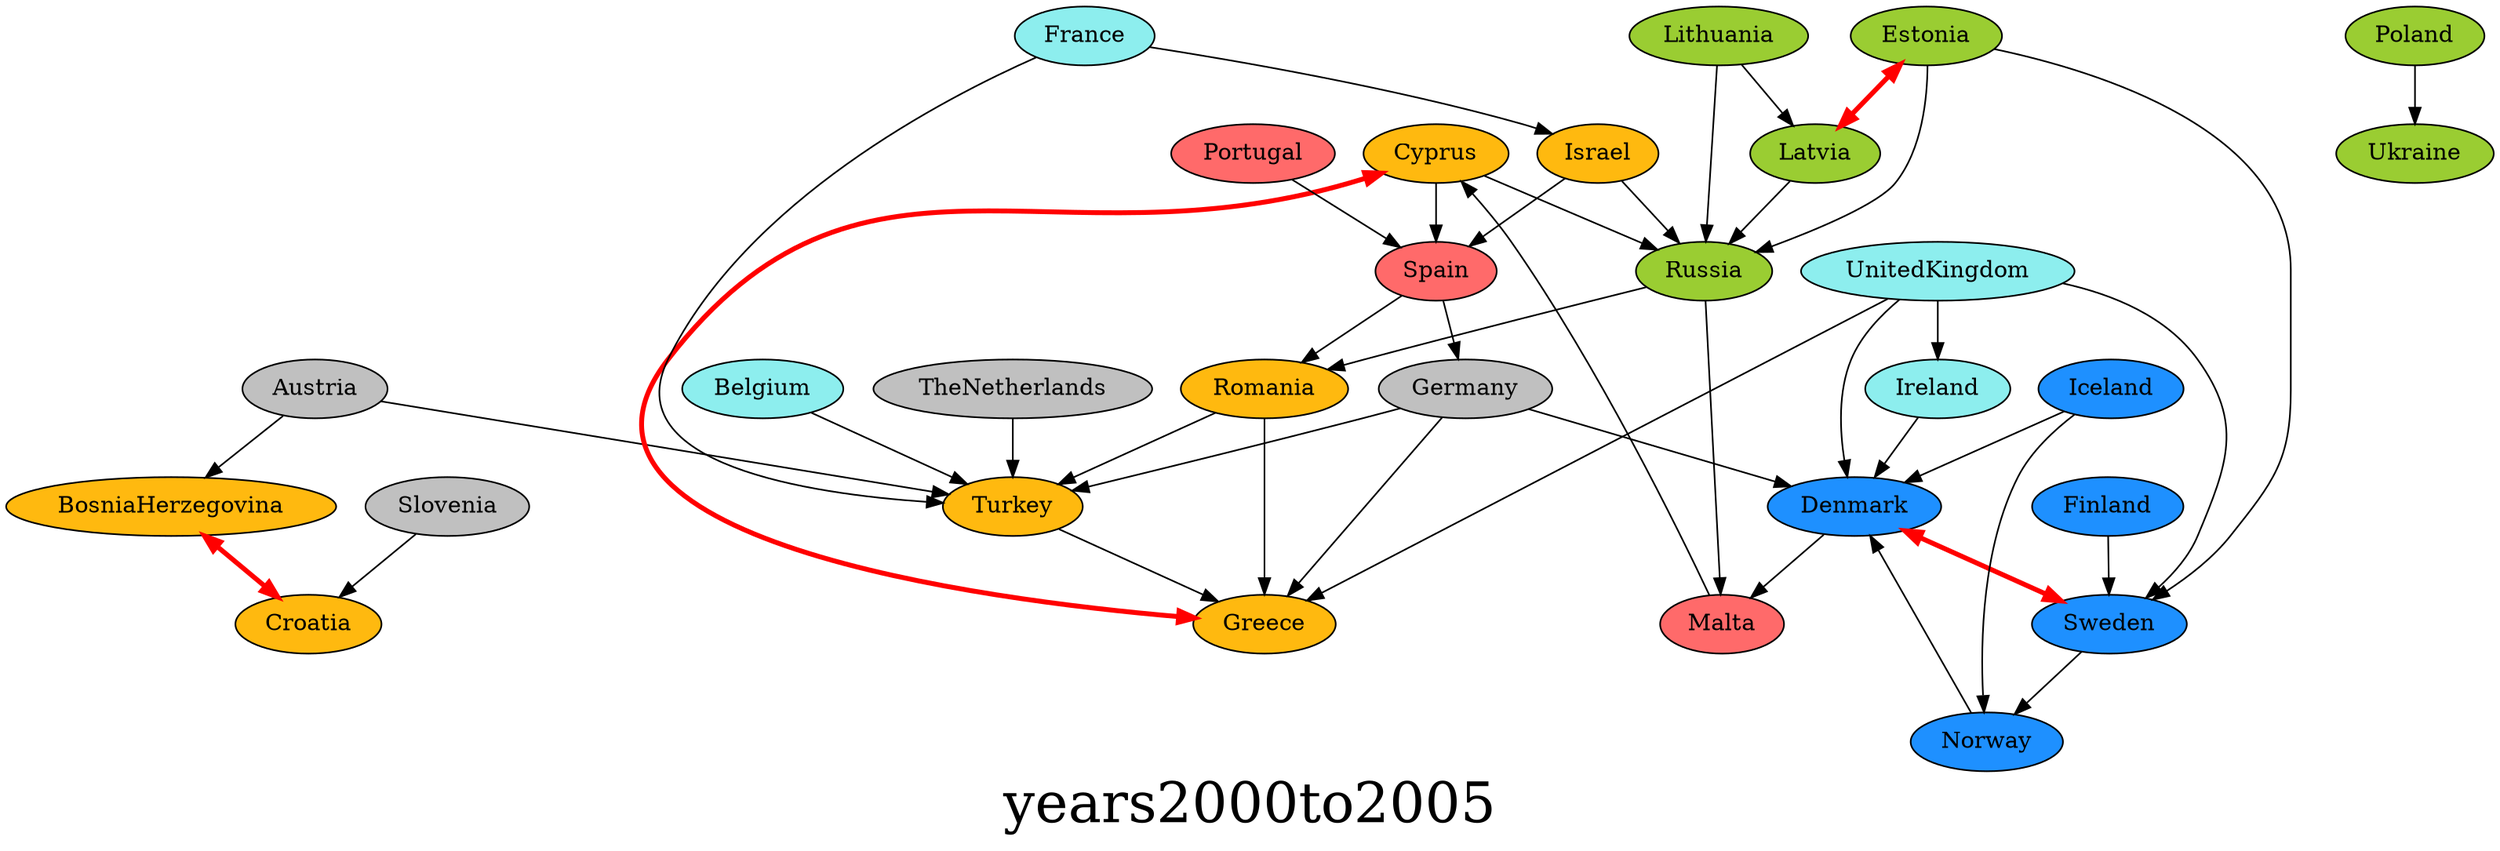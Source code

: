 digraph{ graph [label=years2000to2005, fontsize=34]; Austria [style=filled,fillcolor=gray]; BosniaHerzegovina [style=filled,fillcolor=darkgoldenrod1]; Austria [style=filled,fillcolor=gray]; Turkey [style=filled,fillcolor=darkgoldenrod1]; Belgium [style=filled,fillcolor=darkslategray2]; Turkey [style=filled,fillcolor=darkgoldenrod1]; BosniaHerzegovina [style=filled,fillcolor=darkgoldenrod1]; Croatia [style=filled,fillcolor=darkgoldenrod1]; BosniaHerzegovina [style=filled,fillcolor=darkgoldenrod1]; Cyprus [style=filled,fillcolor=darkgoldenrod1]; Greece [style=filled,fillcolor=darkgoldenrod1]; Cyprus [style=filled,fillcolor=darkgoldenrod1]; Russia [style=filled,fillcolor=olivedrab3]; Cyprus [style=filled,fillcolor=darkgoldenrod1]; Spain [style=filled,fillcolor=indianred1]; Denmark [style=filled,fillcolor=dodgerblue]; Malta [style=filled,fillcolor=indianred1]; Denmark [style=filled,fillcolor=dodgerblue]; Sweden [style=filled,fillcolor=dodgerblue]; Estonia [style=filled,fillcolor=olivedrab3]; Latvia [style=filled,fillcolor=olivedrab3]; Estonia [style=filled,fillcolor=olivedrab3]; Russia [style=filled,fillcolor=olivedrab3]; Estonia [style=filled,fillcolor=olivedrab3]; Sweden [style=filled,fillcolor=dodgerblue]; Finland [style=filled,fillcolor=dodgerblue]; Sweden [style=filled,fillcolor=dodgerblue]; France [style=filled,fillcolor=darkslategray2]; Israel [style=filled,fillcolor=darkgoldenrod1]; France [style=filled,fillcolor=darkslategray2]; Turkey [style=filled,fillcolor=darkgoldenrod1]; Germany [style=filled,fillcolor=gray]; Denmark [style=filled,fillcolor=dodgerblue]; Germany [style=filled,fillcolor=gray]; Greece [style=filled,fillcolor=darkgoldenrod1]; Germany [style=filled,fillcolor=gray]; Turkey [style=filled,fillcolor=darkgoldenrod1]; Greece [style=filled,fillcolor=darkgoldenrod1]; Cyprus [style=filled,fillcolor=darkgoldenrod1]; Iceland [style=filled,fillcolor=dodgerblue]; Denmark [style=filled,fillcolor=dodgerblue]; Iceland [style=filled,fillcolor=dodgerblue]; Norway [style=filled,fillcolor=dodgerblue]; Ireland [style=filled,fillcolor=darkslategray2]; Denmark [style=filled,fillcolor=dodgerblue]; Israel [style=filled,fillcolor=darkgoldenrod1]; Russia [style=filled,fillcolor=olivedrab3]; Israel [style=filled,fillcolor=darkgoldenrod1]; Spain [style=filled,fillcolor=indianred1]; Latvia [style=filled,fillcolor=olivedrab3]; Estonia [style=filled,fillcolor=olivedrab3]; Latvia [style=filled,fillcolor=olivedrab3]; Russia [style=filled,fillcolor=olivedrab3]; Lithuania [style=filled,fillcolor=olivedrab3]; Latvia [style=filled,fillcolor=olivedrab3]; Lithuania [style=filled,fillcolor=olivedrab3]; Russia [style=filled,fillcolor=olivedrab3]; Malta [style=filled,fillcolor=indianred1]; Cyprus [style=filled,fillcolor=darkgoldenrod1]; Norway [style=filled,fillcolor=dodgerblue]; Denmark [style=filled,fillcolor=dodgerblue]; Poland [style=filled,fillcolor=olivedrab3]; Ukraine [style=filled,fillcolor=olivedrab3]; Portugal [style=filled,fillcolor=indianred1]; Spain [style=filled,fillcolor=indianred1]; Romania [style=filled,fillcolor=darkgoldenrod1]; Greece [style=filled,fillcolor=darkgoldenrod1]; Romania [style=filled,fillcolor=darkgoldenrod1]; Turkey [style=filled,fillcolor=darkgoldenrod1]; Russia [style=filled,fillcolor=olivedrab3]; Malta [style=filled,fillcolor=indianred1]; Russia [style=filled,fillcolor=olivedrab3]; Romania [style=filled,fillcolor=darkgoldenrod1]; Slovenia [style=filled,fillcolor=gray]; Croatia [style=filled,fillcolor=darkgoldenrod1]; Spain [style=filled,fillcolor=indianred1]; Germany [style=filled,fillcolor=gray]; Spain [style=filled,fillcolor=indianred1]; Romania [style=filled,fillcolor=darkgoldenrod1]; Sweden [style=filled,fillcolor=dodgerblue]; Denmark [style=filled,fillcolor=dodgerblue]; Sweden [style=filled,fillcolor=dodgerblue]; Norway [style=filled,fillcolor=dodgerblue]; TheNetherlands [style=filled,fillcolor=gray]; Turkey [style=filled,fillcolor=darkgoldenrod1]; Greece [style=filled,fillcolor=darkgoldenrod1]; UnitedKingdom [style=filled,fillcolor=darkslategray2]; Denmark [style=filled,fillcolor=dodgerblue]; UnitedKingdom [style=filled,fillcolor=darkslategray2]; Greece [style=filled,fillcolor=darkgoldenrod1]; UnitedKingdom [style=filled,fillcolor=darkslategray2]; Ireland [style=filled,fillcolor=darkslategray2]; UnitedKingdom [style=filled,fillcolor=darkslategray2]; Sweden [style=filled,fillcolor=dodgerblue]; BosniaHerzegovina->Croatia [dir=both color=red penwidth=3];Cyprus->Greece [dir=both color=red penwidth=3];Denmark->Sweden [dir=both color=red penwidth=3];Estonia->Latvia [dir=both color=red penwidth=3];Austria->BosniaHerzegovina;Austria->Turkey;Belgium->Turkey;Cyprus->Russia;Cyprus->Spain;Denmark->Malta;Estonia->Russia;Estonia->Sweden;Finland->Sweden;France->Israel;France->Turkey;Germany->Denmark;Germany->Greece;Germany->Turkey;Iceland->Denmark;Iceland->Norway;Ireland->Denmark;Israel->Russia;Israel->Spain;Latvia->Russia;Lithuania->Latvia;Lithuania->Russia;Malta->Cyprus;Norway->Denmark;Poland->Ukraine;Portugal->Spain;Romania->Greece;Romania->Turkey;Russia->Malta;Russia->Romania;Slovenia->Croatia;Spain->Germany;Spain->Romania;Sweden->Norway;TheNetherlands->Turkey;Turkey->Greece;UnitedKingdom->Denmark;UnitedKingdom->Greece;UnitedKingdom->Ireland;UnitedKingdom->Sweden;}
